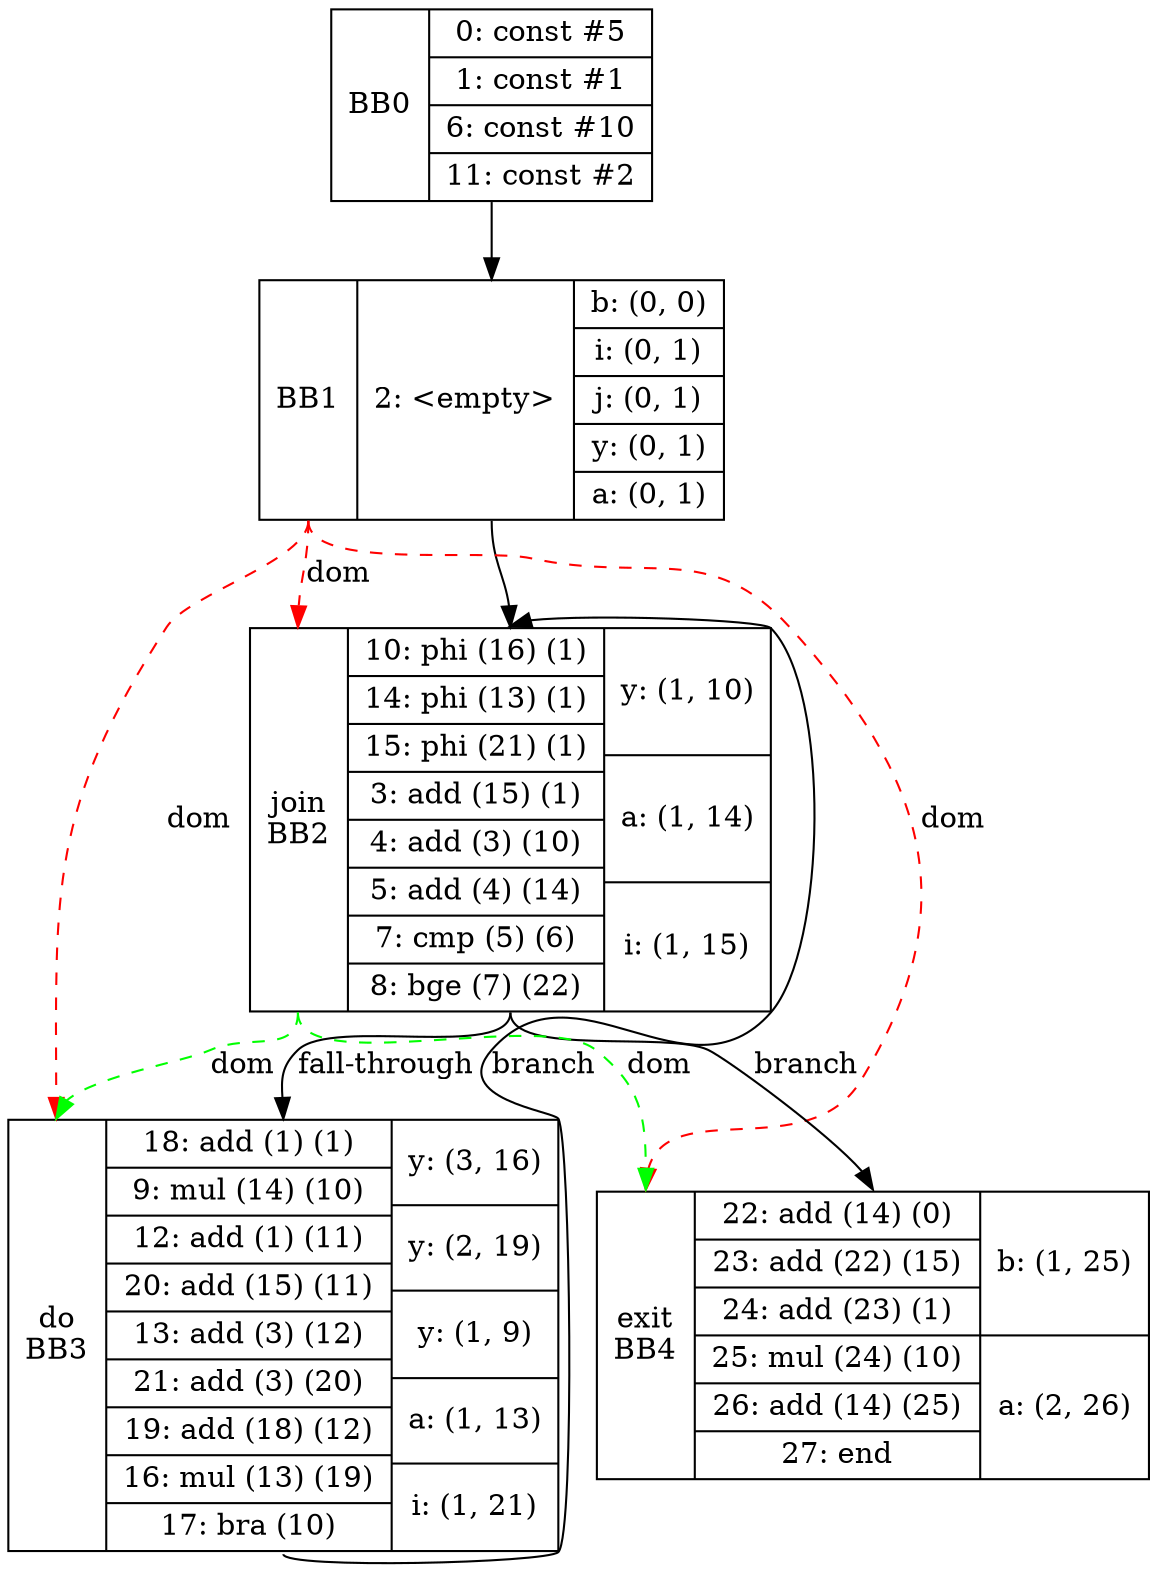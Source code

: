 digraph G {
	bb0[shape=record, label="<b>BB0|{0: const #5|1: const #1|6: const #10|11: const #2}"];
	bb1[shape=record, label="<b>BB1|{2: \<empty\>}|{b: (0, 0)|i: (0, 1)|j: (0, 1)|y: (0, 1)|a: (0, 1)}"];
	bb2[shape=record, label="<b>join\nBB2|{10: phi (16) (1)|14: phi (13) (1)|15: phi (21) (1)|3: add (15) (1)|4: add (3) (10)|5: add (4) (14)|7: cmp (5) (6)|8: bge (7) (22)}|{y: (1, 10)|a: (1, 14)|i: (1, 15)}"];
	bb3[shape=record, label="<b>do\nBB3|{18: add (1) (1)|9: mul (14) (10)|12: add (1) (11)|20: add (15) (11)|13: add (3) (12)|21: add (3) (20)|19: add (18) (12)|16: mul (13) (19)|17: bra (10)}|{y: (3, 16)|y: (2, 19)|y: (1, 9)|a: (1, 13)|i: (1, 21)}"];
	bb4[shape=record, label="<b>exit\nBB4|{22: add (14) (0)|23: add (22) (15)|24: add (23) (1)|25: mul (24) (10)|26: add (14) (25)|27: end}|{b: (1, 25)|a: (2, 26)}"];

	bb0:s -> bb1:n;
	bb1:s -> bb2:n;
	bb3:s -> bb2:n[label="branch", constraint=false];
	bb2:s -> bb3:n[label="fall-through"];
	bb2:s -> bb4:n[label="branch"];
	bb1:b -> bb2:b [color="red", style=dashed, label="dom"];
	bb2:b -> bb3:b [color="green", style=dashed, label="dom"];
	bb1:b -> bb3:b [color="red", style=dashed, label="dom"];
	bb2:b -> bb4:b [color="green", style=dashed, label="dom"];
	bb1:b -> bb4:b [color="red", style=dashed, label="dom"]; 
}